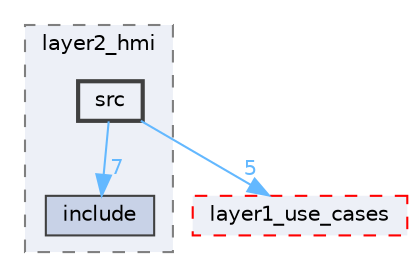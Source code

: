 digraph "lib/layer2_hmi/src"
{
 // LATEX_PDF_SIZE
  bgcolor="transparent";
  edge [fontname=Helvetica,fontsize=10,labelfontname=Helvetica,labelfontsize=10];
  node [fontname=Helvetica,fontsize=10,shape=box,height=0.2,width=0.4];
  compound=true
  subgraph clusterdir_a647c64d7ac458a08d86dd39ddd46fd3 {
    graph [ bgcolor="#edf0f7", pencolor="grey50", label="layer2_hmi", fontname=Helvetica,fontsize=10 style="filled,dashed", URL="dir_a647c64d7ac458a08d86dd39ddd46fd3.xhtml",tooltip=""]
  dir_5cc884592035fcf1f8f92921114afb76 [label="include", fillcolor="#c8d2e7", color="grey25", style="filled", URL="dir_5cc884592035fcf1f8f92921114afb76.xhtml",tooltip=""];
  dir_9bd86a7a38936839c6e136efba5b5507 [label="src", fillcolor="#edf0f7", color="grey25", style="filled,bold", URL="dir_9bd86a7a38936839c6e136efba5b5507.xhtml",tooltip=""];
  }
  dir_bc8d9efccb68c9442e5dc466270ac2ea [label="layer1_use_cases", fillcolor="#edf0f7", color="red", style="filled,dashed", URL="dir_bc8d9efccb68c9442e5dc466270ac2ea.xhtml",tooltip=""];
  dir_9bd86a7a38936839c6e136efba5b5507->dir_5cc884592035fcf1f8f92921114afb76 [headlabel="7", labeldistance=1.5 headhref="dir_000010_000002.xhtml" href="dir_000010_000002.xhtml" color="steelblue1" fontcolor="steelblue1"];
  dir_9bd86a7a38936839c6e136efba5b5507->dir_bc8d9efccb68c9442e5dc466270ac2ea [headlabel="5", labeldistance=1.5 headhref="dir_000010_000004.xhtml" href="dir_000010_000004.xhtml" color="steelblue1" fontcolor="steelblue1"];
}
